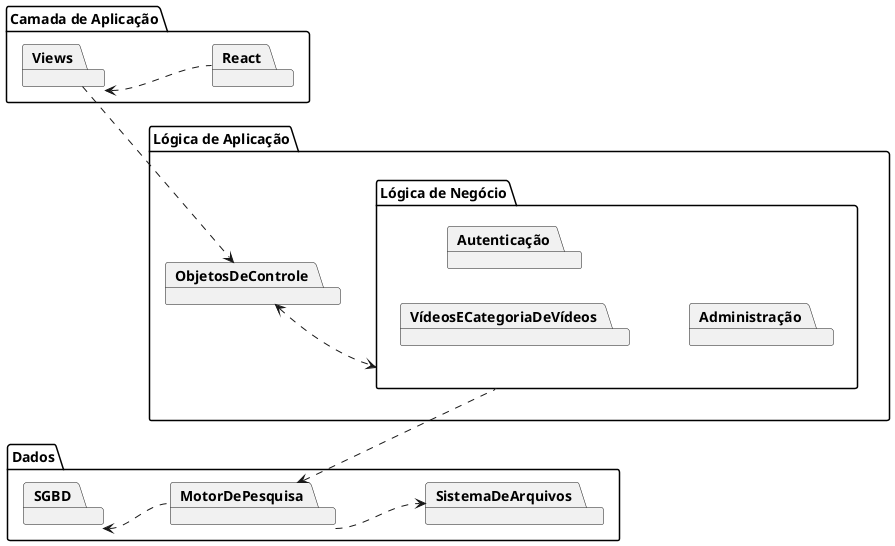 @startuml PackageDiagram

left to right direction

package "Camada de Aplicação" as CamadaDeApresentação {
    package Views
    package React
}

package LógicaDaAplicação as "Lógica de Aplicação"   {
    package ObjetosDeControle
    package "Lógica de Negócio" as LógicaDeNegócio {
        package VídeosECategoriaDeVídeos
        package Autenticação
        package Administração
    }
}

package Dados {
    package SGBD
    package MotorDePesquisa
    package SistemaDeArquivos
}

Views <.. React
Views .down.> ObjetosDeControle
SGBD <.. MotorDePesquisa
MotorDePesquisa ..> SistemaDeArquivos
ObjetosDeControle <..> LógicaDeNegócio
LógicaDeNegócio .up.> MotorDePesquisa
@enduml